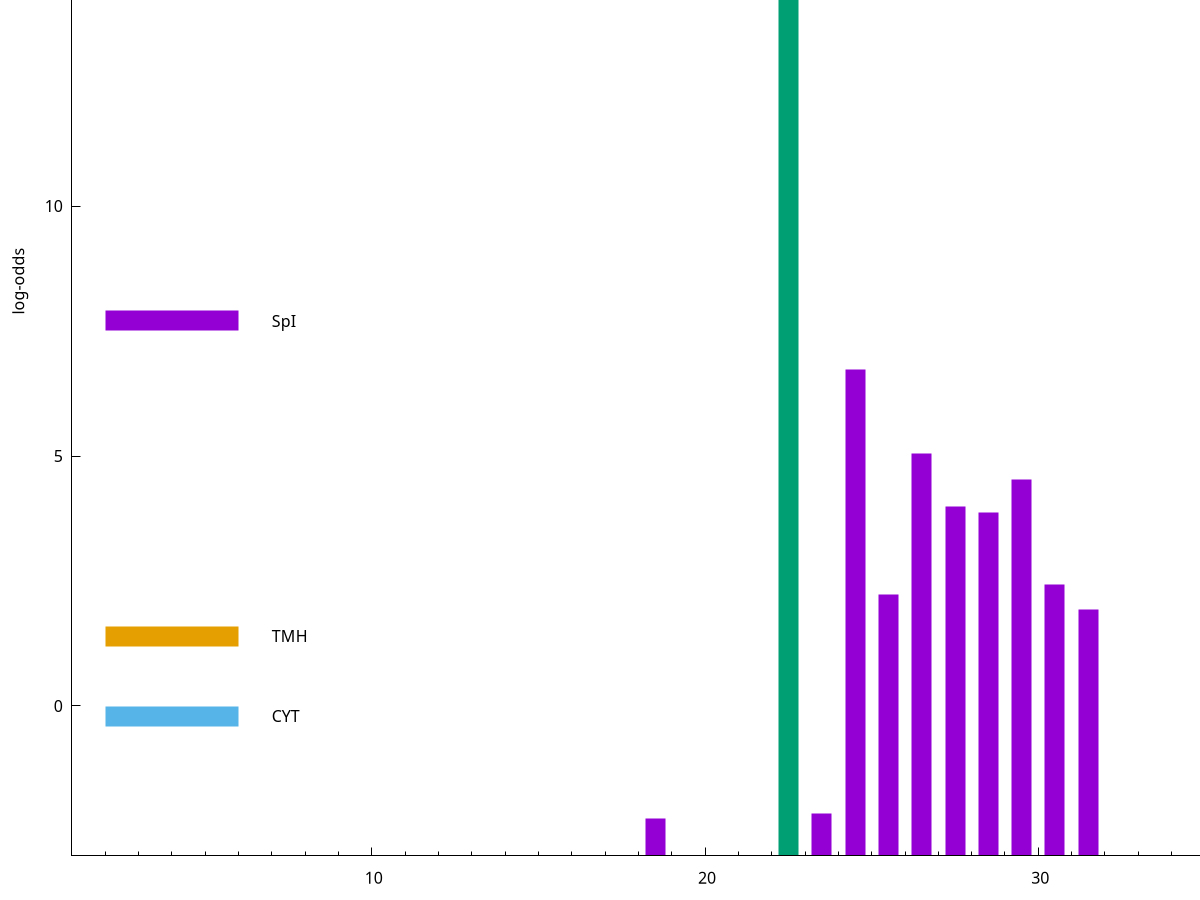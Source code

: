set title "LipoP predictions for SRR5666568.gff"
set size 2., 1.4
set xrange [1:70] 
set mxtics 10
set yrange [-3:20]
set y2range [0:23]
set ylabel "log-odds"
set term postscript eps color solid "Helvetica" 30
set output "SRR5666568.gff623.eps"
set arrow from 2,17.7851 to 6,17.7851 nohead lt 2 lw 20
set label "SpII" at 7,17.7851
set arrow from 2,7.7032 to 6,7.7032 nohead lt 1 lw 20
set label "SpI" at 7,7.7032
set arrow from 2,1.39945 to 6,1.39945 nohead lt 4 lw 20
set label "TMH" at 7,1.39945
set arrow from 2,-0.200913 to 6,-0.200913 nohead lt 3 lw 20
set label "CYT" at 7,-0.200913
set arrow from 2,17.7851 to 6,17.7851 nohead lt 2 lw 20
set label "SpII" at 7,17.7851
# NOTE: The scores below are the log-odds scores with the threshold
# NOTE: subtracted (a hack to make gnuplot make the histogram all
# NOTE: look nice).
plot "-" axes x1y2 title "" with impulses lt 2 lw 20, "-" axes x1y2 title "" with impulses lt 1 lw 20
22.500000 20.785100
e
24.500000 9.737650
26.500000 8.048060
29.500000 7.539450
27.500000 6.990540
28.500000 6.878750
30.500000 5.431540
25.500000 5.238920
31.500000 4.930320
23.500000 0.853680
18.500000 0.746030
e
exit
